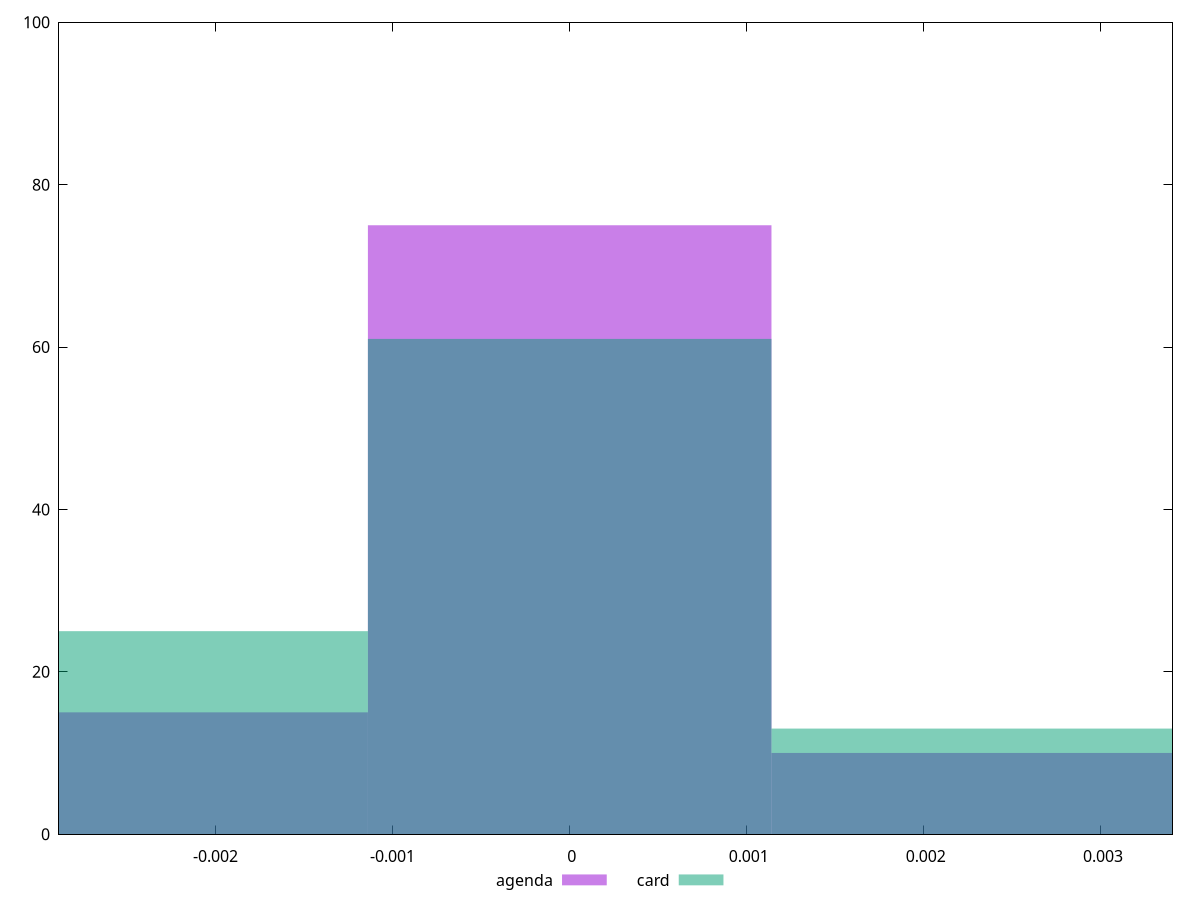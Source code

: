 reset

$agenda <<EOF
0 75
-0.002278893998176718 15
0.002278893998176718 10
EOF

$card <<EOF
0 61
0.002278893998176718 13
-0.002278893998176718 25
EOF

set key outside below
set boxwidth 0.002278893998176718
set xrange [-0.002883799064962456:0.003404100270235061]
set yrange [0:100]
set trange [0:100]
set style fill transparent solid 0.5 noborder
set terminal svg size 640, 500 enhanced background rgb 'white'
set output "report/report_00029_2021-02-24T13-36-40.390Z/meta/pScore-difference/comparison/histogram/1_vs_2.svg"

plot $agenda title "agenda" with boxes, \
     $card title "card" with boxes

reset
